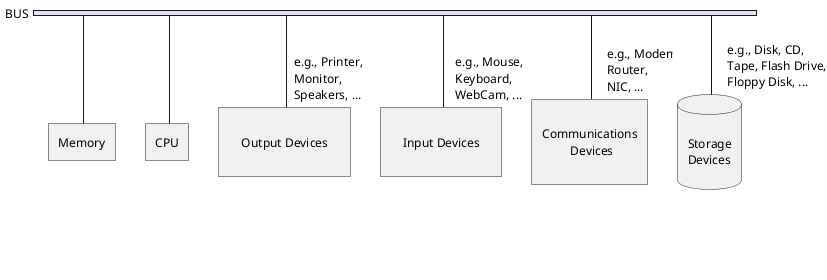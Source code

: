 @startuml Computer

nwdiag {
    network BUS {
        Storage [shape = database, description = "\nStorage\nDevices\n", note = "what"];
        Memory;
        CPU;
        Comms [description = "\nCommunications\n         Devices\n"];
        Input [description = "\n    Input Devices    \n"];
        Output [description = "\n    Output Devices    \n"];
    }

    group {
        color = "#FFFFFF";
        Output;
        description = "\t\t\te.g., Printer,\n\t\t\tMonitor,\n\t\t\tSpeakers, ..."
    }
    group {
        color = "#FFFFFF";
        Input;
        description = "\t\t\te.g., Mouse,\n\t\t\tKeyboard,\n\t\t\tWebCam, ..."
    }
    group {
        color = "#FFFFFF";
        Comms;
        description = "\t\t\te.g., Modem,\n\t\t\tRouter,\n\t\t\tNIC, ..."
    }
    group {
        color = "#FFFFFF";
        Storage;
        description = "\t\te.g., Disk, CD,\n\t\tTape, Flash Drive,\n\t\tFloppy Disk, ..."
    }
}

' rectangle "Storage Device" #LightBlue
' rectangle "Memory" #LightBlue
' rectangle "CPU" #LightBlue
' rectangle "Communication Devices" #LightBlue
' rectangle "Input Devices" #LightBlue
' rectangle "Output Devices" #LightBlue

@enduml